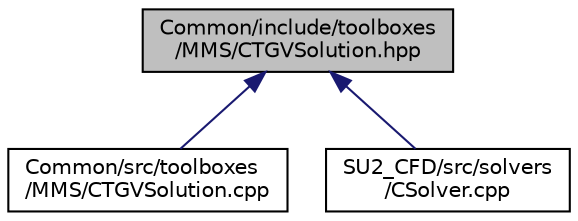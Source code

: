 digraph "Common/include/toolboxes/MMS/CTGVSolution.hpp"
{
 // LATEX_PDF_SIZE
  edge [fontname="Helvetica",fontsize="10",labelfontname="Helvetica",labelfontsize="10"];
  node [fontname="Helvetica",fontsize="10",shape=record];
  Node1 [label="Common/include/toolboxes\l/MMS/CTGVSolution.hpp",height=0.2,width=0.4,color="black", fillcolor="grey75", style="filled", fontcolor="black",tooltip="Header file for the class CTGVSolution. The implementations are in the CTGVSolution...."];
  Node1 -> Node2 [dir="back",color="midnightblue",fontsize="10",style="solid",fontname="Helvetica"];
  Node2 [label="Common/src/toolboxes\l/MMS/CTGVSolution.cpp",height=0.2,width=0.4,color="black", fillcolor="white", style="filled",URL="$CTGVSolution_8cpp.html",tooltip="Implementations of the member functions of CTGVSolution."];
  Node1 -> Node3 [dir="back",color="midnightblue",fontsize="10",style="solid",fontname="Helvetica"];
  Node3 [label="SU2_CFD/src/solvers\l/CSolver.cpp",height=0.2,width=0.4,color="black", fillcolor="white", style="filled",URL="$CSolver_8cpp.html",tooltip="Main subroutines for CSolver class."];
}
